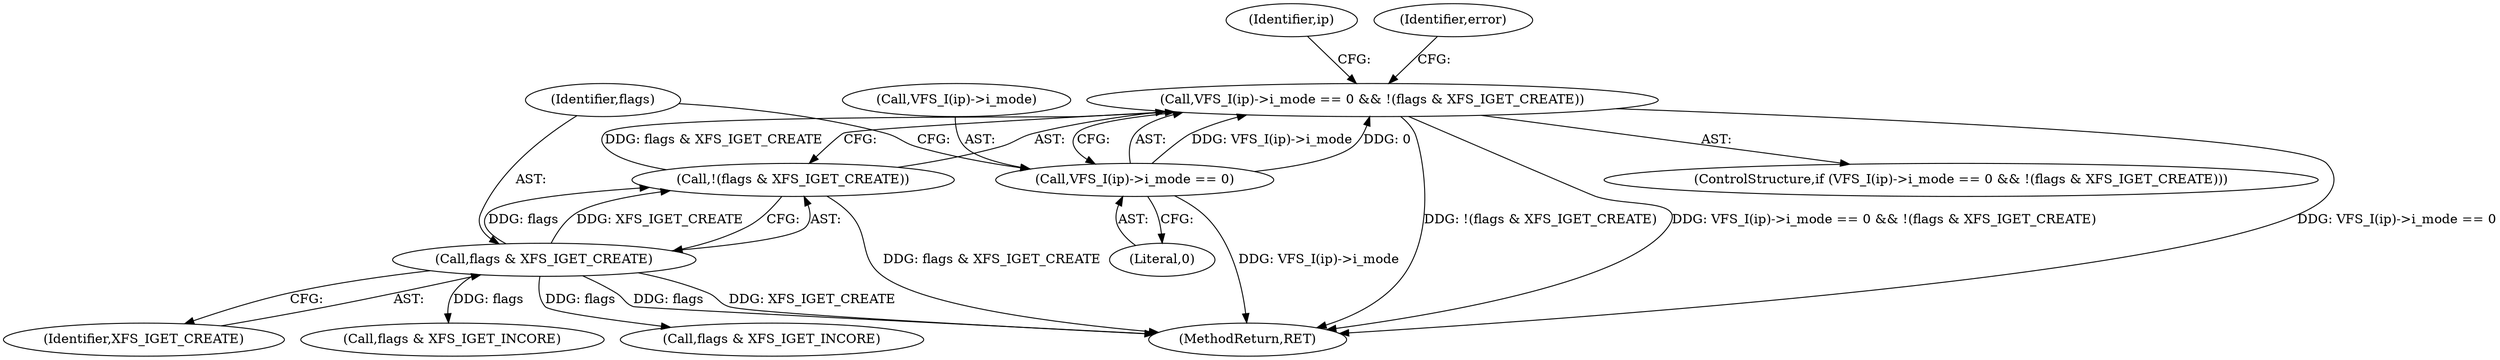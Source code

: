 digraph "1_linux_afca6c5b2595fc44383919fba740c194b0b76aff@del" {
"1000166" [label="(Call,VFS_I(ip)->i_mode == 0 && !(flags & XFS_IGET_CREATE))"];
"1000167" [label="(Call,VFS_I(ip)->i_mode == 0)"];
"1000173" [label="(Call,!(flags & XFS_IGET_CREATE))"];
"1000174" [label="(Call,flags & XFS_IGET_CREATE)"];
"1000343" [label="(Call,flags & XFS_IGET_INCORE)"];
"1000186" [label="(Identifier,ip)"];
"1000167" [label="(Call,VFS_I(ip)->i_mode == 0)"];
"1000365" [label="(MethodReturn,RET)"];
"1000175" [label="(Identifier,flags)"];
"1000165" [label="(ControlStructure,if (VFS_I(ip)->i_mode == 0 && !(flags & XFS_IGET_CREATE)))"];
"1000179" [label="(Identifier,error)"];
"1000166" [label="(Call,VFS_I(ip)->i_mode == 0 && !(flags & XFS_IGET_CREATE))"];
"1000176" [label="(Identifier,XFS_IGET_CREATE)"];
"1000168" [label="(Call,VFS_I(ip)->i_mode)"];
"1000173" [label="(Call,!(flags & XFS_IGET_CREATE))"];
"1000172" [label="(Literal,0)"];
"1000193" [label="(Call,flags & XFS_IGET_INCORE)"];
"1000174" [label="(Call,flags & XFS_IGET_CREATE)"];
"1000166" -> "1000165"  [label="AST: "];
"1000166" -> "1000167"  [label="CFG: "];
"1000166" -> "1000173"  [label="CFG: "];
"1000167" -> "1000166"  [label="AST: "];
"1000173" -> "1000166"  [label="AST: "];
"1000179" -> "1000166"  [label="CFG: "];
"1000186" -> "1000166"  [label="CFG: "];
"1000166" -> "1000365"  [label="DDG: VFS_I(ip)->i_mode == 0 && !(flags & XFS_IGET_CREATE)"];
"1000166" -> "1000365"  [label="DDG: VFS_I(ip)->i_mode == 0"];
"1000166" -> "1000365"  [label="DDG: !(flags & XFS_IGET_CREATE)"];
"1000167" -> "1000166"  [label="DDG: VFS_I(ip)->i_mode"];
"1000167" -> "1000166"  [label="DDG: 0"];
"1000173" -> "1000166"  [label="DDG: flags & XFS_IGET_CREATE"];
"1000167" -> "1000172"  [label="CFG: "];
"1000168" -> "1000167"  [label="AST: "];
"1000172" -> "1000167"  [label="AST: "];
"1000175" -> "1000167"  [label="CFG: "];
"1000167" -> "1000365"  [label="DDG: VFS_I(ip)->i_mode"];
"1000173" -> "1000174"  [label="CFG: "];
"1000174" -> "1000173"  [label="AST: "];
"1000173" -> "1000365"  [label="DDG: flags & XFS_IGET_CREATE"];
"1000174" -> "1000173"  [label="DDG: flags"];
"1000174" -> "1000173"  [label="DDG: XFS_IGET_CREATE"];
"1000174" -> "1000176"  [label="CFG: "];
"1000175" -> "1000174"  [label="AST: "];
"1000176" -> "1000174"  [label="AST: "];
"1000174" -> "1000365"  [label="DDG: XFS_IGET_CREATE"];
"1000174" -> "1000365"  [label="DDG: flags"];
"1000174" -> "1000193"  [label="DDG: flags"];
"1000174" -> "1000343"  [label="DDG: flags"];
}
